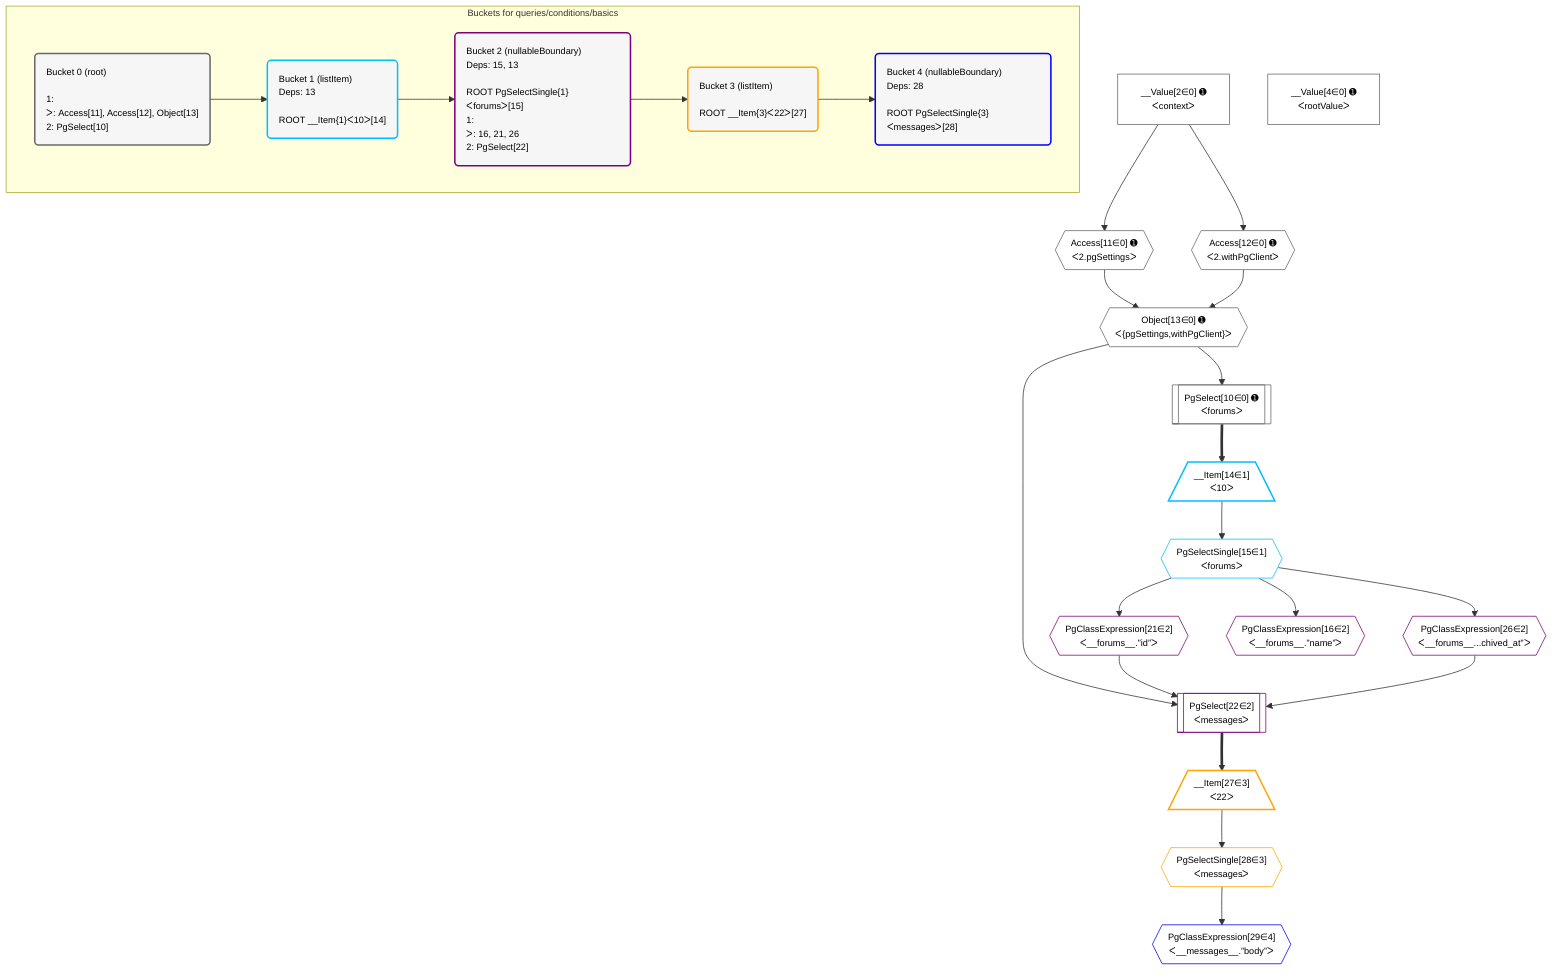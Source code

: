 %%{init: {'themeVariables': { 'fontSize': '12px'}}}%%
graph TD
    classDef path fill:#eee,stroke:#000,color:#000
    classDef plan fill:#fff,stroke-width:1px,color:#000
    classDef itemplan fill:#fff,stroke-width:2px,color:#000
    classDef unbatchedplan fill:#dff,stroke-width:1px,color:#000
    classDef sideeffectplan fill:#fcc,stroke-width:2px,color:#000
    classDef bucket fill:#f6f6f6,color:#000,stroke-width:2px,text-align:left


    %% plan dependencies
    Object13{{"Object[13∈0] ➊<br />ᐸ{pgSettings,withPgClient}ᐳ"}}:::plan
    Access11{{"Access[11∈0] ➊<br />ᐸ2.pgSettingsᐳ"}}:::plan
    Access12{{"Access[12∈0] ➊<br />ᐸ2.withPgClientᐳ"}}:::plan
    Access11 & Access12 --> Object13
    PgSelect10[["PgSelect[10∈0] ➊<br />ᐸforumsᐳ"]]:::plan
    Object13 --> PgSelect10
    __Value2["__Value[2∈0] ➊<br />ᐸcontextᐳ"]:::plan
    __Value2 --> Access11
    __Value2 --> Access12
    __Value4["__Value[4∈0] ➊<br />ᐸrootValueᐳ"]:::plan
    __Item14[/"__Item[14∈1]<br />ᐸ10ᐳ"\]:::itemplan
    PgSelect10 ==> __Item14
    PgSelectSingle15{{"PgSelectSingle[15∈1]<br />ᐸforumsᐳ"}}:::plan
    __Item14 --> PgSelectSingle15
    PgSelect22[["PgSelect[22∈2]<br />ᐸmessagesᐳ"]]:::plan
    PgClassExpression21{{"PgClassExpression[21∈2]<br />ᐸ__forums__.”id”ᐳ"}}:::plan
    PgClassExpression26{{"PgClassExpression[26∈2]<br />ᐸ__forums__...chived_at”ᐳ"}}:::plan
    Object13 & PgClassExpression21 & PgClassExpression26 --> PgSelect22
    PgClassExpression16{{"PgClassExpression[16∈2]<br />ᐸ__forums__.”name”ᐳ"}}:::plan
    PgSelectSingle15 --> PgClassExpression16
    PgSelectSingle15 --> PgClassExpression21
    PgSelectSingle15 --> PgClassExpression26
    __Item27[/"__Item[27∈3]<br />ᐸ22ᐳ"\]:::itemplan
    PgSelect22 ==> __Item27
    PgSelectSingle28{{"PgSelectSingle[28∈3]<br />ᐸmessagesᐳ"}}:::plan
    __Item27 --> PgSelectSingle28
    PgClassExpression29{{"PgClassExpression[29∈4]<br />ᐸ__messages__.”body”ᐳ"}}:::plan
    PgSelectSingle28 --> PgClassExpression29

    %% define steps

    subgraph "Buckets for queries/conditions/basics"
    Bucket0("Bucket 0 (root)<br /><br />1: <br />ᐳ: Access[11], Access[12], Object[13]<br />2: PgSelect[10]"):::bucket
    classDef bucket0 stroke:#696969
    class Bucket0,__Value2,__Value4,PgSelect10,Access11,Access12,Object13 bucket0
    Bucket1("Bucket 1 (listItem)<br />Deps: 13<br /><br />ROOT __Item{1}ᐸ10ᐳ[14]"):::bucket
    classDef bucket1 stroke:#00bfff
    class Bucket1,__Item14,PgSelectSingle15 bucket1
    Bucket2("Bucket 2 (nullableBoundary)<br />Deps: 15, 13<br /><br />ROOT PgSelectSingle{1}ᐸforumsᐳ[15]<br />1: <br />ᐳ: 16, 21, 26<br />2: PgSelect[22]"):::bucket
    classDef bucket2 stroke:#7f007f
    class Bucket2,PgClassExpression16,PgClassExpression21,PgSelect22,PgClassExpression26 bucket2
    Bucket3("Bucket 3 (listItem)<br /><br />ROOT __Item{3}ᐸ22ᐳ[27]"):::bucket
    classDef bucket3 stroke:#ffa500
    class Bucket3,__Item27,PgSelectSingle28 bucket3
    Bucket4("Bucket 4 (nullableBoundary)<br />Deps: 28<br /><br />ROOT PgSelectSingle{3}ᐸmessagesᐳ[28]"):::bucket
    classDef bucket4 stroke:#0000ff
    class Bucket4,PgClassExpression29 bucket4
    Bucket0 --> Bucket1
    Bucket1 --> Bucket2
    Bucket2 --> Bucket3
    Bucket3 --> Bucket4
    end